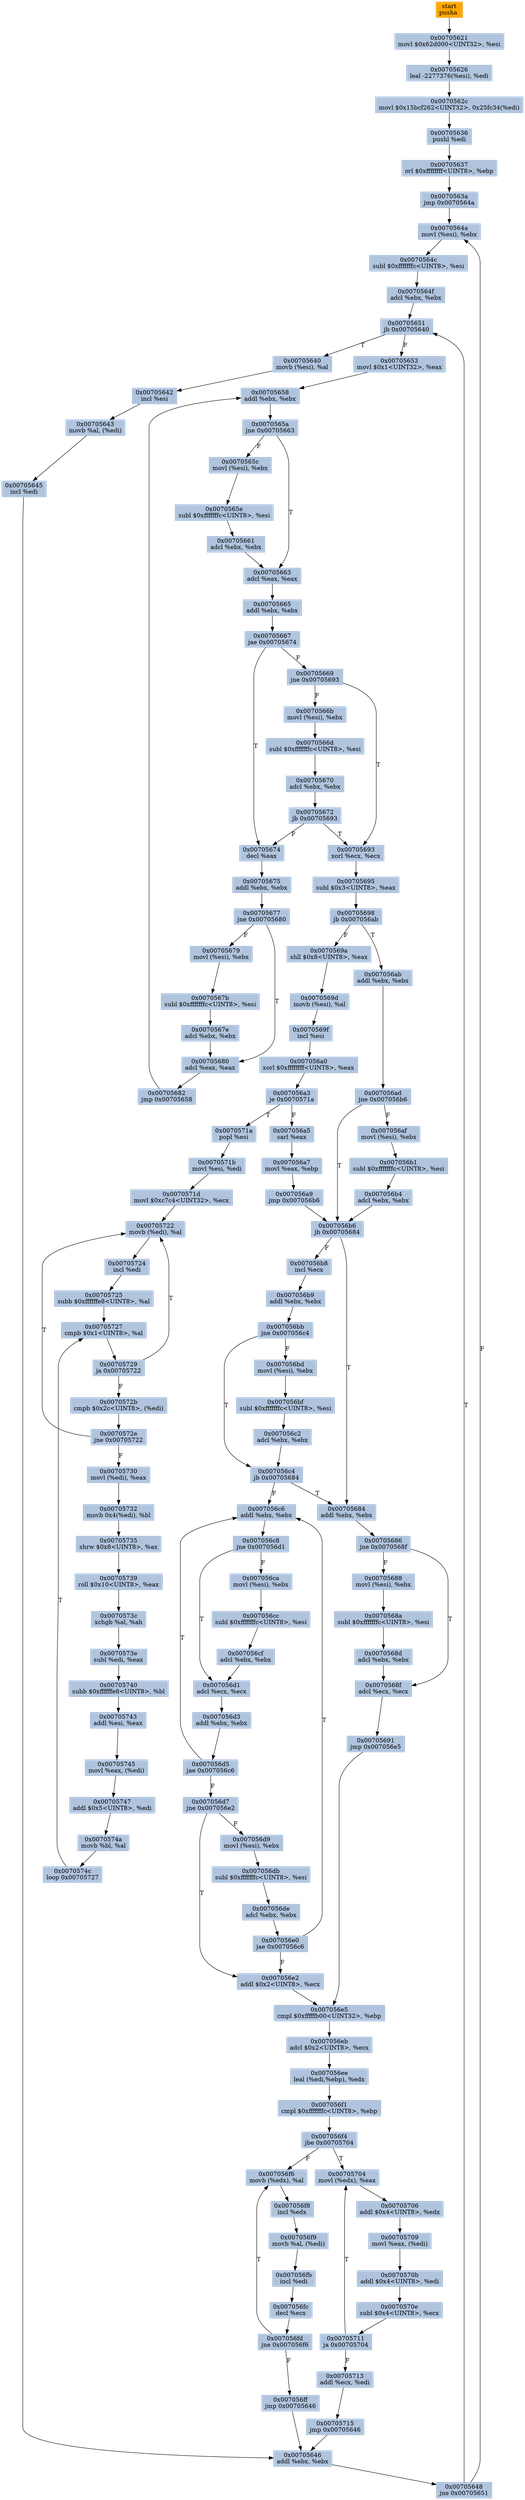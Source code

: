 digraph G {
node[shape=rectangle,style=filled,fillcolor=lightsteelblue,color=lightsteelblue]
bgcolor="transparent"
a0x00705620pusha_[label="start\npusha ",color="lightgrey",fillcolor="orange"];
a0x00705621movl_0x62d000UINT32_esi[label="0x00705621\nmovl $0x62d000<UINT32>, %esi"];
a0x00705626leal__2277376esi__edi[label="0x00705626\nleal -2277376(%esi), %edi"];
a0x0070562cmovl_0x15bcf262UINT32_0x25fc34edi_[label="0x0070562c\nmovl $0x15bcf262<UINT32>, 0x25fc34(%edi)"];
a0x00705636pushl_edi[label="0x00705636\npushl %edi"];
a0x00705637orl_0xffffffffUINT8_ebp[label="0x00705637\norl $0xffffffff<UINT8>, %ebp"];
a0x0070563ajmp_0x0070564a[label="0x0070563a\njmp 0x0070564a"];
a0x0070564amovl_esi__ebx[label="0x0070564a\nmovl (%esi), %ebx"];
a0x0070564csubl_0xfffffffcUINT8_esi[label="0x0070564c\nsubl $0xfffffffc<UINT8>, %esi"];
a0x0070564fadcl_ebx_ebx[label="0x0070564f\nadcl %ebx, %ebx"];
a0x00705651jb_0x00705640[label="0x00705651\njb 0x00705640"];
a0x00705640movb_esi__al[label="0x00705640\nmovb (%esi), %al"];
a0x00705642incl_esi[label="0x00705642\nincl %esi"];
a0x00705643movb_al_edi_[label="0x00705643\nmovb %al, (%edi)"];
a0x00705645incl_edi[label="0x00705645\nincl %edi"];
a0x00705646addl_ebx_ebx[label="0x00705646\naddl %ebx, %ebx"];
a0x00705648jne_0x00705651[label="0x00705648\njne 0x00705651"];
a0x00705653movl_0x1UINT32_eax[label="0x00705653\nmovl $0x1<UINT32>, %eax"];
a0x00705658addl_ebx_ebx[label="0x00705658\naddl %ebx, %ebx"];
a0x0070565ajne_0x00705663[label="0x0070565a\njne 0x00705663"];
a0x00705663adcl_eax_eax[label="0x00705663\nadcl %eax, %eax"];
a0x00705665addl_ebx_ebx[label="0x00705665\naddl %ebx, %ebx"];
a0x00705667jae_0x00705674[label="0x00705667\njae 0x00705674"];
a0x00705669jne_0x00705693[label="0x00705669\njne 0x00705693"];
a0x00705693xorl_ecx_ecx[label="0x00705693\nxorl %ecx, %ecx"];
a0x00705695subl_0x3UINT8_eax[label="0x00705695\nsubl $0x3<UINT8>, %eax"];
a0x00705698jb_0x007056ab[label="0x00705698\njb 0x007056ab"];
a0x007056abaddl_ebx_ebx[label="0x007056ab\naddl %ebx, %ebx"];
a0x007056adjne_0x007056b6[label="0x007056ad\njne 0x007056b6"];
a0x007056b6jb_0x00705684[label="0x007056b6\njb 0x00705684"];
a0x00705684addl_ebx_ebx[label="0x00705684\naddl %ebx, %ebx"];
a0x00705686jne_0x0070568f[label="0x00705686\njne 0x0070568f"];
a0x0070568fadcl_ecx_ecx[label="0x0070568f\nadcl %ecx, %ecx"];
a0x00705691jmp_0x007056e5[label="0x00705691\njmp 0x007056e5"];
a0x007056e5cmpl_0xfffffb00UINT32_ebp[label="0x007056e5\ncmpl $0xfffffb00<UINT32>, %ebp"];
a0x007056ebadcl_0x2UINT8_ecx[label="0x007056eb\nadcl $0x2<UINT8>, %ecx"];
a0x007056eeleal_ediebp__edx[label="0x007056ee\nleal (%edi,%ebp), %edx"];
a0x007056f1cmpl_0xfffffffcUINT8_ebp[label="0x007056f1\ncmpl $0xfffffffc<UINT8>, %ebp"];
a0x007056f4jbe_0x00705704[label="0x007056f4\njbe 0x00705704"];
a0x007056f6movb_edx__al[label="0x007056f6\nmovb (%edx), %al"];
a0x007056f8incl_edx[label="0x007056f8\nincl %edx"];
a0x007056f9movb_al_edi_[label="0x007056f9\nmovb %al, (%edi)"];
a0x007056fbincl_edi[label="0x007056fb\nincl %edi"];
a0x007056fcdecl_ecx[label="0x007056fc\ndecl %ecx"];
a0x007056fdjne_0x007056f6[label="0x007056fd\njne 0x007056f6"];
a0x007056ffjmp_0x00705646[label="0x007056ff\njmp 0x00705646"];
a0x0070569ashll_0x8UINT8_eax[label="0x0070569a\nshll $0x8<UINT8>, %eax"];
a0x0070569dmovb_esi__al[label="0x0070569d\nmovb (%esi), %al"];
a0x0070569fincl_esi[label="0x0070569f\nincl %esi"];
a0x007056a0xorl_0xffffffffUINT8_eax[label="0x007056a0\nxorl $0xffffffff<UINT8>, %eax"];
a0x007056a3je_0x0070571a[label="0x007056a3\nje 0x0070571a"];
a0x007056a5sarl_eax[label="0x007056a5\nsarl %eax"];
a0x007056a7movl_eax_ebp[label="0x007056a7\nmovl %eax, %ebp"];
a0x007056a9jmp_0x007056b6[label="0x007056a9\njmp 0x007056b6"];
a0x007056b8incl_ecx[label="0x007056b8\nincl %ecx"];
a0x007056b9addl_ebx_ebx[label="0x007056b9\naddl %ebx, %ebx"];
a0x007056bbjne_0x007056c4[label="0x007056bb\njne 0x007056c4"];
a0x007056c4jb_0x00705684[label="0x007056c4\njb 0x00705684"];
a0x00705704movl_edx__eax[label="0x00705704\nmovl (%edx), %eax"];
a0x00705706addl_0x4UINT8_edx[label="0x00705706\naddl $0x4<UINT8>, %edx"];
a0x00705709movl_eax_edi_[label="0x00705709\nmovl %eax, (%edi)"];
a0x0070570baddl_0x4UINT8_edi[label="0x0070570b\naddl $0x4<UINT8>, %edi"];
a0x0070570esubl_0x4UINT8_ecx[label="0x0070570e\nsubl $0x4<UINT8>, %ecx"];
a0x00705711ja_0x00705704[label="0x00705711\nja 0x00705704"];
a0x00705713addl_ecx_edi[label="0x00705713\naddl %ecx, %edi"];
a0x00705715jmp_0x00705646[label="0x00705715\njmp 0x00705646"];
a0x0070566bmovl_esi__ebx[label="0x0070566b\nmovl (%esi), %ebx"];
a0x0070566dsubl_0xfffffffcUINT8_esi[label="0x0070566d\nsubl $0xfffffffc<UINT8>, %esi"];
a0x00705670adcl_ebx_ebx[label="0x00705670\nadcl %ebx, %ebx"];
a0x00705672jb_0x00705693[label="0x00705672\njb 0x00705693"];
a0x007056c6addl_ebx_ebx[label="0x007056c6\naddl %ebx, %ebx"];
a0x007056c8jne_0x007056d1[label="0x007056c8\njne 0x007056d1"];
a0x007056d1adcl_ecx_ecx[label="0x007056d1\nadcl %ecx, %ecx"];
a0x007056d3addl_ebx_ebx[label="0x007056d3\naddl %ebx, %ebx"];
a0x007056d5jae_0x007056c6[label="0x007056d5\njae 0x007056c6"];
a0x007056d7jne_0x007056e2[label="0x007056d7\njne 0x007056e2"];
a0x007056e2addl_0x2UINT8_ecx[label="0x007056e2\naddl $0x2<UINT8>, %ecx"];
a0x007056d9movl_esi__ebx[label="0x007056d9\nmovl (%esi), %ebx"];
a0x007056dbsubl_0xfffffffcUINT8_esi[label="0x007056db\nsubl $0xfffffffc<UINT8>, %esi"];
a0x007056deadcl_ebx_ebx[label="0x007056de\nadcl %ebx, %ebx"];
a0x007056e0jae_0x007056c6[label="0x007056e0\njae 0x007056c6"];
a0x00705688movl_esi__ebx[label="0x00705688\nmovl (%esi), %ebx"];
a0x0070568asubl_0xfffffffcUINT8_esi[label="0x0070568a\nsubl $0xfffffffc<UINT8>, %esi"];
a0x0070568dadcl_ebx_ebx[label="0x0070568d\nadcl %ebx, %ebx"];
a0x00705674decl_eax[label="0x00705674\ndecl %eax"];
a0x00705675addl_ebx_ebx[label="0x00705675\naddl %ebx, %ebx"];
a0x00705677jne_0x00705680[label="0x00705677\njne 0x00705680"];
a0x00705680adcl_eax_eax[label="0x00705680\nadcl %eax, %eax"];
a0x00705682jmp_0x00705658[label="0x00705682\njmp 0x00705658"];
a0x0070565cmovl_esi__ebx[label="0x0070565c\nmovl (%esi), %ebx"];
a0x0070565esubl_0xfffffffcUINT8_esi[label="0x0070565e\nsubl $0xfffffffc<UINT8>, %esi"];
a0x00705661adcl_ebx_ebx[label="0x00705661\nadcl %ebx, %ebx"];
a0x007056camovl_esi__ebx[label="0x007056ca\nmovl (%esi), %ebx"];
a0x007056ccsubl_0xfffffffcUINT8_esi[label="0x007056cc\nsubl $0xfffffffc<UINT8>, %esi"];
a0x007056cfadcl_ebx_ebx[label="0x007056cf\nadcl %ebx, %ebx"];
a0x007056bdmovl_esi__ebx[label="0x007056bd\nmovl (%esi), %ebx"];
a0x007056bfsubl_0xfffffffcUINT8_esi[label="0x007056bf\nsubl $0xfffffffc<UINT8>, %esi"];
a0x007056c2adcl_ebx_ebx[label="0x007056c2\nadcl %ebx, %ebx"];
a0x00705679movl_esi__ebx[label="0x00705679\nmovl (%esi), %ebx"];
a0x0070567bsubl_0xfffffffcUINT8_esi[label="0x0070567b\nsubl $0xfffffffc<UINT8>, %esi"];
a0x0070567eadcl_ebx_ebx[label="0x0070567e\nadcl %ebx, %ebx"];
a0x007056afmovl_esi__ebx[label="0x007056af\nmovl (%esi), %ebx"];
a0x007056b1subl_0xfffffffcUINT8_esi[label="0x007056b1\nsubl $0xfffffffc<UINT8>, %esi"];
a0x007056b4adcl_ebx_ebx[label="0x007056b4\nadcl %ebx, %ebx"];
a0x0070571apopl_esi[label="0x0070571a\npopl %esi"];
a0x0070571bmovl_esi_edi[label="0x0070571b\nmovl %esi, %edi"];
a0x0070571dmovl_0xc7c4UINT32_ecx[label="0x0070571d\nmovl $0xc7c4<UINT32>, %ecx"];
a0x00705722movb_edi__al[label="0x00705722\nmovb (%edi), %al"];
a0x00705724incl_edi[label="0x00705724\nincl %edi"];
a0x00705725subb_0xffffffe8UINT8_al[label="0x00705725\nsubb $0xffffffe8<UINT8>, %al"];
a0x00705727cmpb_0x1UINT8_al[label="0x00705727\ncmpb $0x1<UINT8>, %al"];
a0x00705729ja_0x00705722[label="0x00705729\nja 0x00705722"];
a0x0070572bcmpb_0x2cUINT8_edi_[label="0x0070572b\ncmpb $0x2c<UINT8>, (%edi)"];
a0x0070572ejne_0x00705722[label="0x0070572e\njne 0x00705722"];
a0x00705730movl_edi__eax[label="0x00705730\nmovl (%edi), %eax"];
a0x00705732movb_0x4edi__bl[label="0x00705732\nmovb 0x4(%edi), %bl"];
a0x00705735shrw_0x8UINT8_ax[label="0x00705735\nshrw $0x8<UINT8>, %ax"];
a0x00705739roll_0x10UINT8_eax[label="0x00705739\nroll $0x10<UINT8>, %eax"];
a0x0070573cxchgb_al_ah[label="0x0070573c\nxchgb %al, %ah"];
a0x0070573esubl_edi_eax[label="0x0070573e\nsubl %edi, %eax"];
a0x00705740subb_0xffffffe8UINT8_bl[label="0x00705740\nsubb $0xffffffe8<UINT8>, %bl"];
a0x00705743addl_esi_eax[label="0x00705743\naddl %esi, %eax"];
a0x00705745movl_eax_edi_[label="0x00705745\nmovl %eax, (%edi)"];
a0x00705747addl_0x5UINT8_edi[label="0x00705747\naddl $0x5<UINT8>, %edi"];
a0x0070574amovb_bl_al[label="0x0070574a\nmovb %bl, %al"];
a0x0070574cloop_0x00705727[label="0x0070574c\nloop 0x00705727"];
a0x00705620pusha_ -> a0x00705621movl_0x62d000UINT32_esi [color="#000000"];
a0x00705621movl_0x62d000UINT32_esi -> a0x00705626leal__2277376esi__edi [color="#000000"];
a0x00705626leal__2277376esi__edi -> a0x0070562cmovl_0x15bcf262UINT32_0x25fc34edi_ [color="#000000"];
a0x0070562cmovl_0x15bcf262UINT32_0x25fc34edi_ -> a0x00705636pushl_edi [color="#000000"];
a0x00705636pushl_edi -> a0x00705637orl_0xffffffffUINT8_ebp [color="#000000"];
a0x00705637orl_0xffffffffUINT8_ebp -> a0x0070563ajmp_0x0070564a [color="#000000"];
a0x0070563ajmp_0x0070564a -> a0x0070564amovl_esi__ebx [color="#000000"];
a0x0070564amovl_esi__ebx -> a0x0070564csubl_0xfffffffcUINT8_esi [color="#000000"];
a0x0070564csubl_0xfffffffcUINT8_esi -> a0x0070564fadcl_ebx_ebx [color="#000000"];
a0x0070564fadcl_ebx_ebx -> a0x00705651jb_0x00705640 [color="#000000"];
a0x00705651jb_0x00705640 -> a0x00705640movb_esi__al [color="#000000",label="T"];
a0x00705640movb_esi__al -> a0x00705642incl_esi [color="#000000"];
a0x00705642incl_esi -> a0x00705643movb_al_edi_ [color="#000000"];
a0x00705643movb_al_edi_ -> a0x00705645incl_edi [color="#000000"];
a0x00705645incl_edi -> a0x00705646addl_ebx_ebx [color="#000000"];
a0x00705646addl_ebx_ebx -> a0x00705648jne_0x00705651 [color="#000000"];
a0x00705648jne_0x00705651 -> a0x00705651jb_0x00705640 [color="#000000",label="T"];
a0x00705651jb_0x00705640 -> a0x00705653movl_0x1UINT32_eax [color="#000000",label="F"];
a0x00705653movl_0x1UINT32_eax -> a0x00705658addl_ebx_ebx [color="#000000"];
a0x00705658addl_ebx_ebx -> a0x0070565ajne_0x00705663 [color="#000000"];
a0x0070565ajne_0x00705663 -> a0x00705663adcl_eax_eax [color="#000000",label="T"];
a0x00705663adcl_eax_eax -> a0x00705665addl_ebx_ebx [color="#000000"];
a0x00705665addl_ebx_ebx -> a0x00705667jae_0x00705674 [color="#000000"];
a0x00705667jae_0x00705674 -> a0x00705669jne_0x00705693 [color="#000000",label="F"];
a0x00705669jne_0x00705693 -> a0x00705693xorl_ecx_ecx [color="#000000",label="T"];
a0x00705693xorl_ecx_ecx -> a0x00705695subl_0x3UINT8_eax [color="#000000"];
a0x00705695subl_0x3UINT8_eax -> a0x00705698jb_0x007056ab [color="#000000"];
a0x00705698jb_0x007056ab -> a0x007056abaddl_ebx_ebx [color="#000000",label="T"];
a0x007056abaddl_ebx_ebx -> a0x007056adjne_0x007056b6 [color="#000000"];
a0x007056adjne_0x007056b6 -> a0x007056b6jb_0x00705684 [color="#000000",label="T"];
a0x007056b6jb_0x00705684 -> a0x00705684addl_ebx_ebx [color="#000000",label="T"];
a0x00705684addl_ebx_ebx -> a0x00705686jne_0x0070568f [color="#000000"];
a0x00705686jne_0x0070568f -> a0x0070568fadcl_ecx_ecx [color="#000000",label="T"];
a0x0070568fadcl_ecx_ecx -> a0x00705691jmp_0x007056e5 [color="#000000"];
a0x00705691jmp_0x007056e5 -> a0x007056e5cmpl_0xfffffb00UINT32_ebp [color="#000000"];
a0x007056e5cmpl_0xfffffb00UINT32_ebp -> a0x007056ebadcl_0x2UINT8_ecx [color="#000000"];
a0x007056ebadcl_0x2UINT8_ecx -> a0x007056eeleal_ediebp__edx [color="#000000"];
a0x007056eeleal_ediebp__edx -> a0x007056f1cmpl_0xfffffffcUINT8_ebp [color="#000000"];
a0x007056f1cmpl_0xfffffffcUINT8_ebp -> a0x007056f4jbe_0x00705704 [color="#000000"];
a0x007056f4jbe_0x00705704 -> a0x007056f6movb_edx__al [color="#000000",label="F"];
a0x007056f6movb_edx__al -> a0x007056f8incl_edx [color="#000000"];
a0x007056f8incl_edx -> a0x007056f9movb_al_edi_ [color="#000000"];
a0x007056f9movb_al_edi_ -> a0x007056fbincl_edi [color="#000000"];
a0x007056fbincl_edi -> a0x007056fcdecl_ecx [color="#000000"];
a0x007056fcdecl_ecx -> a0x007056fdjne_0x007056f6 [color="#000000"];
a0x007056fdjne_0x007056f6 -> a0x007056f6movb_edx__al [color="#000000",label="T"];
a0x007056fdjne_0x007056f6 -> a0x007056ffjmp_0x00705646 [color="#000000",label="F"];
a0x007056ffjmp_0x00705646 -> a0x00705646addl_ebx_ebx [color="#000000"];
a0x00705698jb_0x007056ab -> a0x0070569ashll_0x8UINT8_eax [color="#000000",label="F"];
a0x0070569ashll_0x8UINT8_eax -> a0x0070569dmovb_esi__al [color="#000000"];
a0x0070569dmovb_esi__al -> a0x0070569fincl_esi [color="#000000"];
a0x0070569fincl_esi -> a0x007056a0xorl_0xffffffffUINT8_eax [color="#000000"];
a0x007056a0xorl_0xffffffffUINT8_eax -> a0x007056a3je_0x0070571a [color="#000000"];
a0x007056a3je_0x0070571a -> a0x007056a5sarl_eax [color="#000000",label="F"];
a0x007056a5sarl_eax -> a0x007056a7movl_eax_ebp [color="#000000"];
a0x007056a7movl_eax_ebp -> a0x007056a9jmp_0x007056b6 [color="#000000"];
a0x007056a9jmp_0x007056b6 -> a0x007056b6jb_0x00705684 [color="#000000"];
a0x007056b6jb_0x00705684 -> a0x007056b8incl_ecx [color="#000000",label="F"];
a0x007056b8incl_ecx -> a0x007056b9addl_ebx_ebx [color="#000000"];
a0x007056b9addl_ebx_ebx -> a0x007056bbjne_0x007056c4 [color="#000000"];
a0x007056bbjne_0x007056c4 -> a0x007056c4jb_0x00705684 [color="#000000",label="T"];
a0x007056c4jb_0x00705684 -> a0x00705684addl_ebx_ebx [color="#000000",label="T"];
a0x007056f4jbe_0x00705704 -> a0x00705704movl_edx__eax [color="#000000",label="T"];
a0x00705704movl_edx__eax -> a0x00705706addl_0x4UINT8_edx [color="#000000"];
a0x00705706addl_0x4UINT8_edx -> a0x00705709movl_eax_edi_ [color="#000000"];
a0x00705709movl_eax_edi_ -> a0x0070570baddl_0x4UINT8_edi [color="#000000"];
a0x0070570baddl_0x4UINT8_edi -> a0x0070570esubl_0x4UINT8_ecx [color="#000000"];
a0x0070570esubl_0x4UINT8_ecx -> a0x00705711ja_0x00705704 [color="#000000"];
a0x00705711ja_0x00705704 -> a0x00705704movl_edx__eax [color="#000000",label="T"];
a0x00705711ja_0x00705704 -> a0x00705713addl_ecx_edi [color="#000000",label="F"];
a0x00705713addl_ecx_edi -> a0x00705715jmp_0x00705646 [color="#000000"];
a0x00705715jmp_0x00705646 -> a0x00705646addl_ebx_ebx [color="#000000"];
a0x00705648jne_0x00705651 -> a0x0070564amovl_esi__ebx [color="#000000",label="F"];
a0x00705669jne_0x00705693 -> a0x0070566bmovl_esi__ebx [color="#000000",label="F"];
a0x0070566bmovl_esi__ebx -> a0x0070566dsubl_0xfffffffcUINT8_esi [color="#000000"];
a0x0070566dsubl_0xfffffffcUINT8_esi -> a0x00705670adcl_ebx_ebx [color="#000000"];
a0x00705670adcl_ebx_ebx -> a0x00705672jb_0x00705693 [color="#000000"];
a0x00705672jb_0x00705693 -> a0x00705693xorl_ecx_ecx [color="#000000",label="T"];
a0x007056c4jb_0x00705684 -> a0x007056c6addl_ebx_ebx [color="#000000",label="F"];
a0x007056c6addl_ebx_ebx -> a0x007056c8jne_0x007056d1 [color="#000000"];
a0x007056c8jne_0x007056d1 -> a0x007056d1adcl_ecx_ecx [color="#000000",label="T"];
a0x007056d1adcl_ecx_ecx -> a0x007056d3addl_ebx_ebx [color="#000000"];
a0x007056d3addl_ebx_ebx -> a0x007056d5jae_0x007056c6 [color="#000000"];
a0x007056d5jae_0x007056c6 -> a0x007056d7jne_0x007056e2 [color="#000000",label="F"];
a0x007056d7jne_0x007056e2 -> a0x007056e2addl_0x2UINT8_ecx [color="#000000",label="T"];
a0x007056e2addl_0x2UINT8_ecx -> a0x007056e5cmpl_0xfffffb00UINT32_ebp [color="#000000"];
a0x007056d5jae_0x007056c6 -> a0x007056c6addl_ebx_ebx [color="#000000",label="T"];
a0x007056d7jne_0x007056e2 -> a0x007056d9movl_esi__ebx [color="#000000",label="F"];
a0x007056d9movl_esi__ebx -> a0x007056dbsubl_0xfffffffcUINT8_esi [color="#000000"];
a0x007056dbsubl_0xfffffffcUINT8_esi -> a0x007056deadcl_ebx_ebx [color="#000000"];
a0x007056deadcl_ebx_ebx -> a0x007056e0jae_0x007056c6 [color="#000000"];
a0x007056e0jae_0x007056c6 -> a0x007056c6addl_ebx_ebx [color="#000000",label="T"];
a0x00705686jne_0x0070568f -> a0x00705688movl_esi__ebx [color="#000000",label="F"];
a0x00705688movl_esi__ebx -> a0x0070568asubl_0xfffffffcUINT8_esi [color="#000000"];
a0x0070568asubl_0xfffffffcUINT8_esi -> a0x0070568dadcl_ebx_ebx [color="#000000"];
a0x0070568dadcl_ebx_ebx -> a0x0070568fadcl_ecx_ecx [color="#000000"];
a0x00705667jae_0x00705674 -> a0x00705674decl_eax [color="#000000",label="T"];
a0x00705674decl_eax -> a0x00705675addl_ebx_ebx [color="#000000"];
a0x00705675addl_ebx_ebx -> a0x00705677jne_0x00705680 [color="#000000"];
a0x00705677jne_0x00705680 -> a0x00705680adcl_eax_eax [color="#000000",label="T"];
a0x00705680adcl_eax_eax -> a0x00705682jmp_0x00705658 [color="#000000"];
a0x00705682jmp_0x00705658 -> a0x00705658addl_ebx_ebx [color="#000000"];
a0x0070565ajne_0x00705663 -> a0x0070565cmovl_esi__ebx [color="#000000",label="F"];
a0x0070565cmovl_esi__ebx -> a0x0070565esubl_0xfffffffcUINT8_esi [color="#000000"];
a0x0070565esubl_0xfffffffcUINT8_esi -> a0x00705661adcl_ebx_ebx [color="#000000"];
a0x00705661adcl_ebx_ebx -> a0x00705663adcl_eax_eax [color="#000000"];
a0x007056c8jne_0x007056d1 -> a0x007056camovl_esi__ebx [color="#000000",label="F"];
a0x007056camovl_esi__ebx -> a0x007056ccsubl_0xfffffffcUINT8_esi [color="#000000"];
a0x007056ccsubl_0xfffffffcUINT8_esi -> a0x007056cfadcl_ebx_ebx [color="#000000"];
a0x007056cfadcl_ebx_ebx -> a0x007056d1adcl_ecx_ecx [color="#000000"];
a0x007056bbjne_0x007056c4 -> a0x007056bdmovl_esi__ebx [color="#000000",label="F"];
a0x007056bdmovl_esi__ebx -> a0x007056bfsubl_0xfffffffcUINT8_esi [color="#000000"];
a0x007056bfsubl_0xfffffffcUINT8_esi -> a0x007056c2adcl_ebx_ebx [color="#000000"];
a0x007056c2adcl_ebx_ebx -> a0x007056c4jb_0x00705684 [color="#000000"];
a0x00705677jne_0x00705680 -> a0x00705679movl_esi__ebx [color="#000000",label="F"];
a0x00705679movl_esi__ebx -> a0x0070567bsubl_0xfffffffcUINT8_esi [color="#000000"];
a0x0070567bsubl_0xfffffffcUINT8_esi -> a0x0070567eadcl_ebx_ebx [color="#000000"];
a0x0070567eadcl_ebx_ebx -> a0x00705680adcl_eax_eax [color="#000000"];
a0x007056e0jae_0x007056c6 -> a0x007056e2addl_0x2UINT8_ecx [color="#000000",label="F"];
a0x007056adjne_0x007056b6 -> a0x007056afmovl_esi__ebx [color="#000000",label="F"];
a0x007056afmovl_esi__ebx -> a0x007056b1subl_0xfffffffcUINT8_esi [color="#000000"];
a0x007056b1subl_0xfffffffcUINT8_esi -> a0x007056b4adcl_ebx_ebx [color="#000000"];
a0x007056b4adcl_ebx_ebx -> a0x007056b6jb_0x00705684 [color="#000000"];
a0x00705672jb_0x00705693 -> a0x00705674decl_eax [color="#000000",label="F"];
a0x007056a3je_0x0070571a -> a0x0070571apopl_esi [color="#000000",label="T"];
a0x0070571apopl_esi -> a0x0070571bmovl_esi_edi [color="#000000"];
a0x0070571bmovl_esi_edi -> a0x0070571dmovl_0xc7c4UINT32_ecx [color="#000000"];
a0x0070571dmovl_0xc7c4UINT32_ecx -> a0x00705722movb_edi__al [color="#000000"];
a0x00705722movb_edi__al -> a0x00705724incl_edi [color="#000000"];
a0x00705724incl_edi -> a0x00705725subb_0xffffffe8UINT8_al [color="#000000"];
a0x00705725subb_0xffffffe8UINT8_al -> a0x00705727cmpb_0x1UINT8_al [color="#000000"];
a0x00705727cmpb_0x1UINT8_al -> a0x00705729ja_0x00705722 [color="#000000"];
a0x00705729ja_0x00705722 -> a0x00705722movb_edi__al [color="#000000",label="T"];
a0x00705729ja_0x00705722 -> a0x0070572bcmpb_0x2cUINT8_edi_ [color="#000000",label="F"];
a0x0070572bcmpb_0x2cUINT8_edi_ -> a0x0070572ejne_0x00705722 [color="#000000"];
a0x0070572ejne_0x00705722 -> a0x00705722movb_edi__al [color="#000000",label="T"];
a0x0070572ejne_0x00705722 -> a0x00705730movl_edi__eax [color="#000000",label="F"];
a0x00705730movl_edi__eax -> a0x00705732movb_0x4edi__bl [color="#000000"];
a0x00705732movb_0x4edi__bl -> a0x00705735shrw_0x8UINT8_ax [color="#000000"];
a0x00705735shrw_0x8UINT8_ax -> a0x00705739roll_0x10UINT8_eax [color="#000000"];
a0x00705739roll_0x10UINT8_eax -> a0x0070573cxchgb_al_ah [color="#000000"];
a0x0070573cxchgb_al_ah -> a0x0070573esubl_edi_eax [color="#000000"];
a0x0070573esubl_edi_eax -> a0x00705740subb_0xffffffe8UINT8_bl [color="#000000"];
a0x00705740subb_0xffffffe8UINT8_bl -> a0x00705743addl_esi_eax [color="#000000"];
a0x00705743addl_esi_eax -> a0x00705745movl_eax_edi_ [color="#000000"];
a0x00705745movl_eax_edi_ -> a0x00705747addl_0x5UINT8_edi [color="#000000"];
a0x00705747addl_0x5UINT8_edi -> a0x0070574amovb_bl_al [color="#000000"];
a0x0070574amovb_bl_al -> a0x0070574cloop_0x00705727 [color="#000000"];
a0x0070574cloop_0x00705727 -> a0x00705727cmpb_0x1UINT8_al [color="#000000",label="T"];
}
